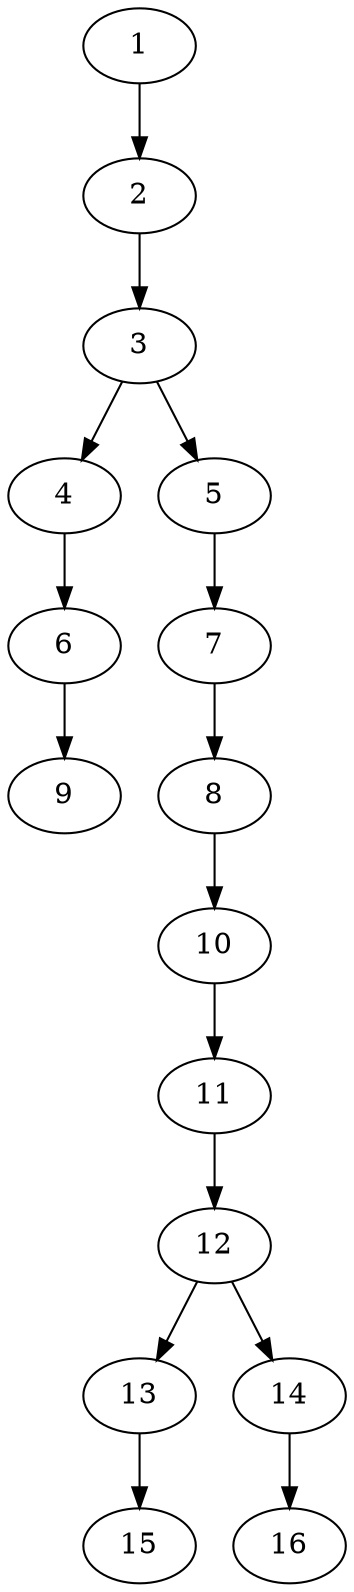 // DAG (tier=1-easy, mode=compute, n=16, ccr=0.294, fat=0.385, density=0.283, regular=0.623, jump=0.045, mindata=262144, maxdata=2097152)
// DAG automatically generated by daggen at Sun Aug 24 16:33:32 2025
// /home/ermia/Project/Environments/daggen/bin/daggen --dot --ccr 0.294 --fat 0.385 --regular 0.623 --density 0.283 --jump 0.045 --mindata 262144 --maxdata 2097152 -n 16 
digraph G {
  1 [size="87908414800490", alpha="0.05", expect_size="43954207400245"]
  1 -> 2 [size ="3555100459008"]
  2 [size="185293398346772", alpha="0.04", expect_size="92646699173386"]
  2 -> 3 [size ="4264508260352"]
  3 [size="21446234477284140", alpha="0.02", expect_size="10723117238642070"]
  3 -> 4 [size ="8405393604608"]
  3 -> 5 [size ="8405393604608"]
  4 [size="33003889370939", alpha="0.09", expect_size="16501944685469"]
  4 -> 6 [size ="1063138623488"]
  5 [size="7242706015403926", alpha="0.19", expect_size="3621353007701963"]
  5 -> 7 [size ="6132282163200"]
  6 [size="54781402604140936", alpha="0.14", expect_size="27390701302070468"]
  6 -> 9 [size ="24557826080768"]
  7 [size="8925250516282565", alpha="0.18", expect_size="4462625258141282"]
  7 -> 8 [size ="15561236938752"]
  8 [size="238955891401949184", alpha="0.08", expect_size="119477945700974592"]
  8 -> 10 [size ="3080598847488"]
  9 [size="33470865867443660", alpha="0.03", expect_size="16735432933721830"]
  10 [size="23668703985875", alpha="0.08", expect_size="11834351992937"]
  10 -> 11 [size ="567069900800"]
  11 [size="338963954286456", alpha="0.13", expect_size="169481977143228"]
  11 -> 12 [size ="14883269640192"]
  12 [size="3382998310011797504", alpha="0.00", expect_size="1691499155005898752"]
  12 -> 13 [size ="18028427214848"]
  12 -> 14 [size ="18028427214848"]
  13 [size="35092975740755300", alpha="0.11", expect_size="17546487870377650"]
  13 -> 15 [size ="20336074555392"]
  14 [size="8523873648145249", alpha="0.01", expect_size="4261936824072624"]
  14 -> 16 [size ="8591142551552"]
  15 [size="3130007149191216", alpha="0.12", expect_size="1565003574595608"]
  16 [size="28121730947962832", alpha="0.10", expect_size="14060865473981416"]
}